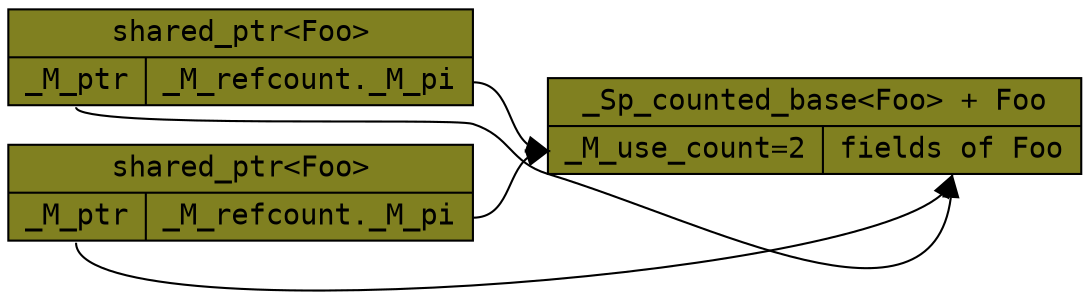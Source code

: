 digraph G {
    graph [rankdir = LR,
          bgcolor=transparent,
          fontname="monospace"
    ];

    node[shape=record,
       fillcolor="#808020",
       style="filled",
       fontname="monospace"
    ];

    shared_ptr[ label="shared_ptr\<Foo\>|{<object>_M_ptr|<control>_M_refcount._M_pi}"]
    shared_ptr2[ label="shared_ptr\<Foo\>|{<object>_M_ptr|<control>_M_refcount._M_pi}"]

    control[label="_Sp_counted_base\<Foo\> + Foo|{<ctrl>_M_use_count=2|<foo>fields of Foo}"]

    shared_ptr:object -> control:foo;
    shared_ptr2:object -> control:foo;

    shared_ptr:control -> control:ctrl;
    shared_ptr2:control -> control:ctrl;

}
